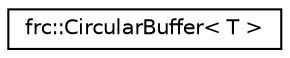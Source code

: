 digraph "Graphical Class Hierarchy"
{
  edge [fontname="Helvetica",fontsize="10",labelfontname="Helvetica",labelfontsize="10"];
  node [fontname="Helvetica",fontsize="10",shape=record];
  rankdir="LR";
  Node1 [label="frc::CircularBuffer\< T \>",height=0.2,width=0.4,color="black", fillcolor="white", style="filled",URL="$classfrc_1_1CircularBuffer.html",tooltip="This is a simple circular buffer so we don&#39;t need to \"bucket brigade\" copy old values. "];
}
